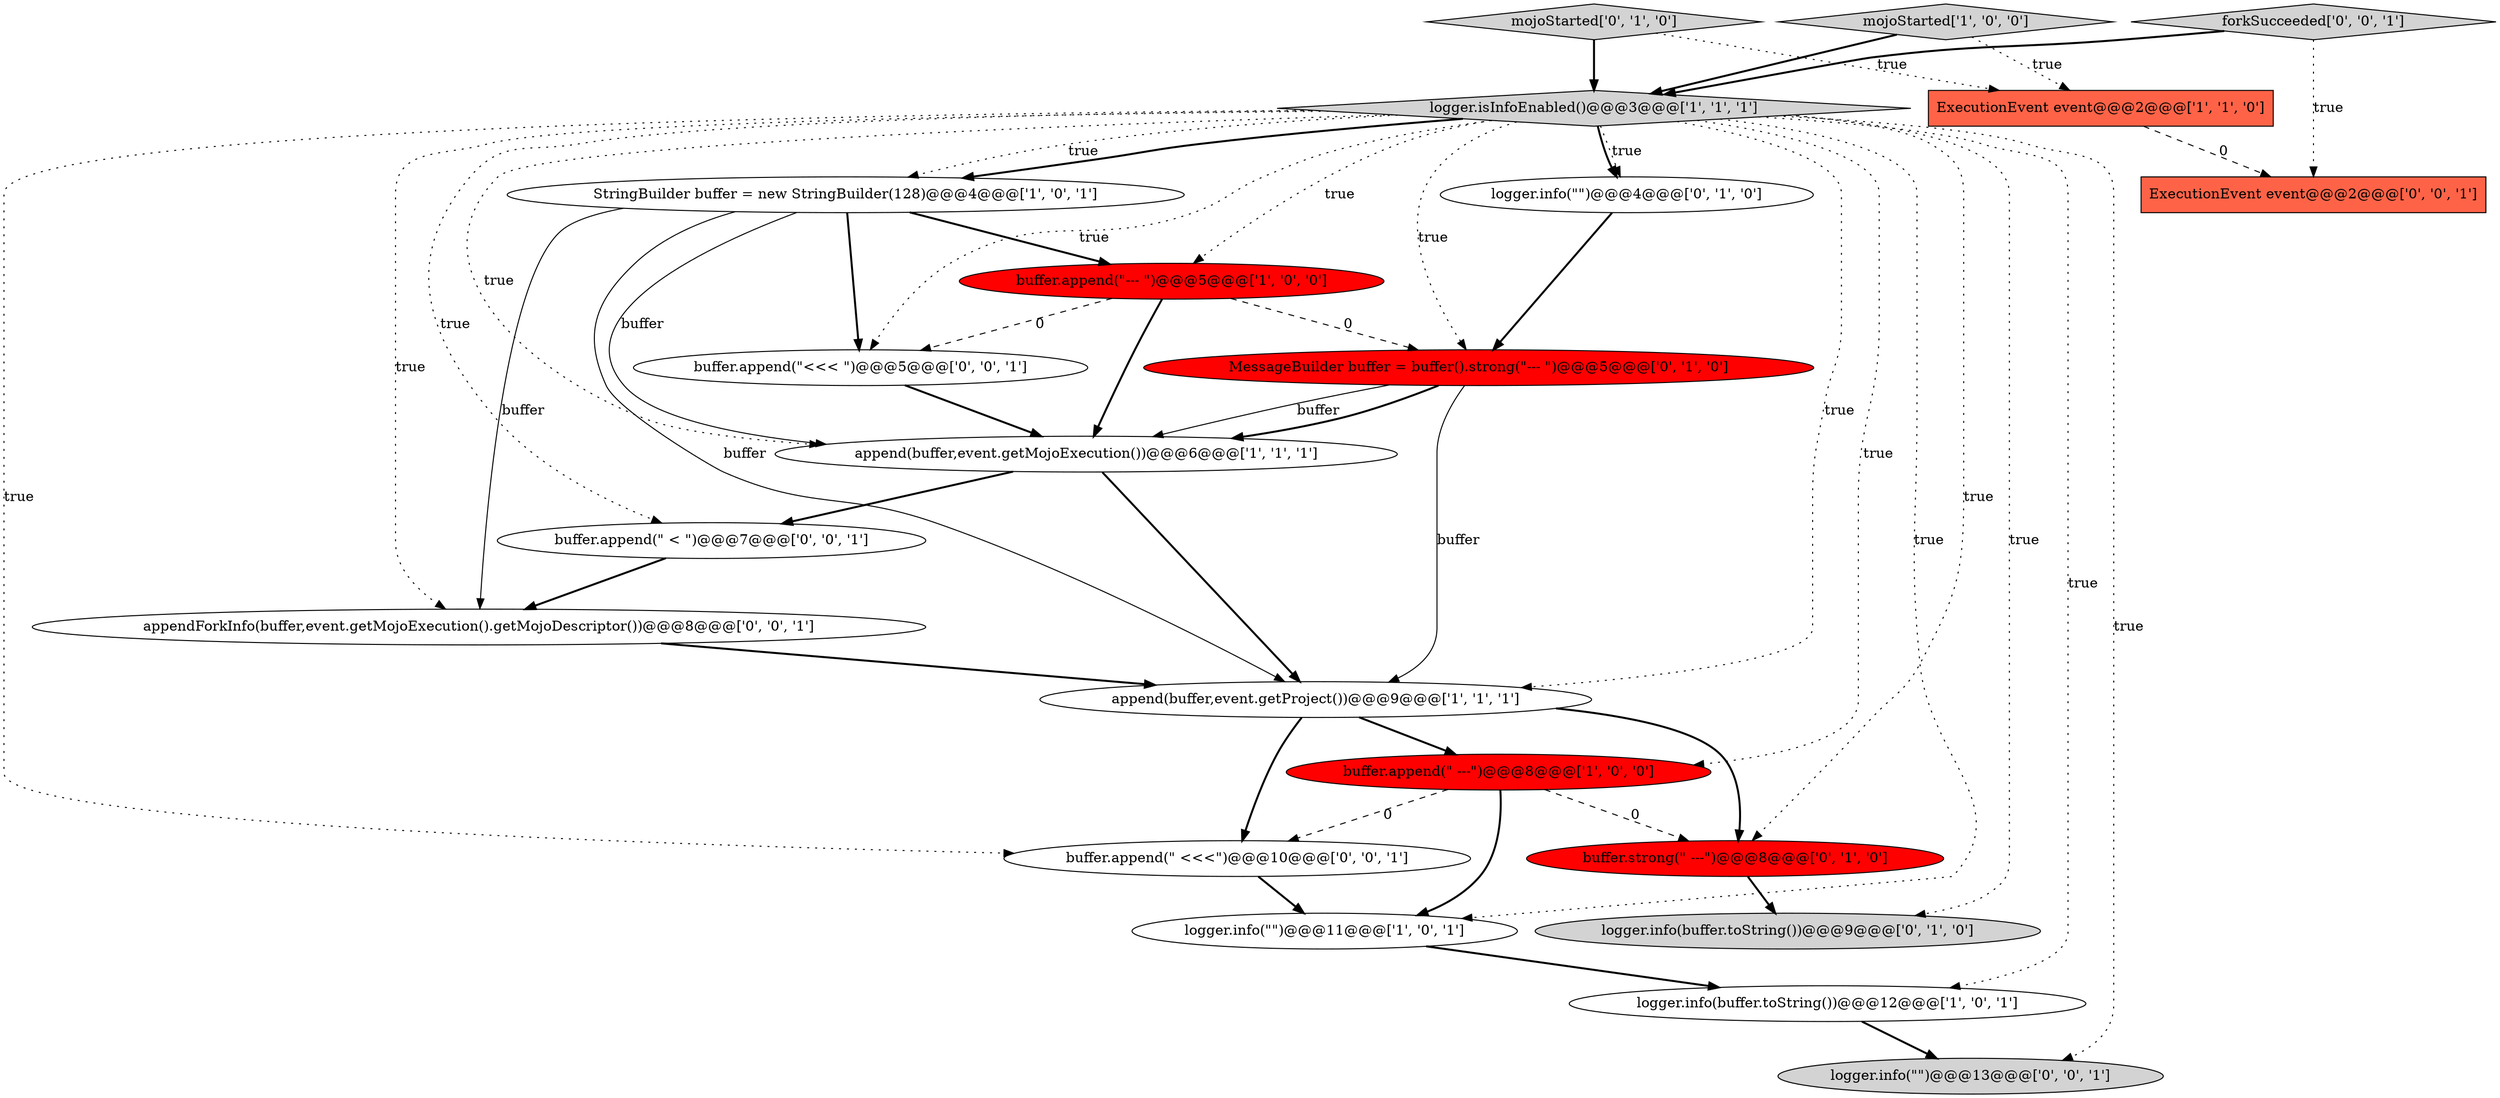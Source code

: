 digraph {
21 [style = filled, label = "buffer.append(\"<<< \")@@@5@@@['0', '0', '1']", fillcolor = white, shape = ellipse image = "AAA0AAABBB3BBB"];
5 [style = filled, label = "logger.info(\"\")@@@11@@@['1', '0', '1']", fillcolor = white, shape = ellipse image = "AAA0AAABBB1BBB"];
9 [style = filled, label = "StringBuilder buffer = new StringBuilder(128)@@@4@@@['1', '0', '1']", fillcolor = white, shape = ellipse image = "AAA0AAABBB1BBB"];
20 [style = filled, label = "buffer.append(\" <<<\")@@@10@@@['0', '0', '1']", fillcolor = white, shape = ellipse image = "AAA0AAABBB3BBB"];
14 [style = filled, label = "logger.info(\"\")@@@4@@@['0', '1', '0']", fillcolor = white, shape = ellipse image = "AAA0AAABBB2BBB"];
16 [style = filled, label = "forkSucceeded['0', '0', '1']", fillcolor = lightgray, shape = diamond image = "AAA0AAABBB3BBB"];
6 [style = filled, label = "logger.isInfoEnabled()@@@3@@@['1', '1', '1']", fillcolor = lightgray, shape = diamond image = "AAA0AAABBB1BBB"];
0 [style = filled, label = "append(buffer,event.getMojoExecution())@@@6@@@['1', '1', '1']", fillcolor = white, shape = ellipse image = "AAA0AAABBB1BBB"];
13 [style = filled, label = "logger.info(buffer.toString())@@@9@@@['0', '1', '0']", fillcolor = lightgray, shape = ellipse image = "AAA0AAABBB2BBB"];
19 [style = filled, label = "buffer.append(\" < \")@@@7@@@['0', '0', '1']", fillcolor = white, shape = ellipse image = "AAA0AAABBB3BBB"];
11 [style = filled, label = "MessageBuilder buffer = buffer().strong(\"--- \")@@@5@@@['0', '1', '0']", fillcolor = red, shape = ellipse image = "AAA1AAABBB2BBB"];
18 [style = filled, label = "ExecutionEvent event@@@2@@@['0', '0', '1']", fillcolor = tomato, shape = box image = "AAA0AAABBB3BBB"];
3 [style = filled, label = "buffer.append(\" ---\")@@@8@@@['1', '0', '0']", fillcolor = red, shape = ellipse image = "AAA1AAABBB1BBB"];
15 [style = filled, label = "logger.info(\"\")@@@13@@@['0', '0', '1']", fillcolor = lightgray, shape = ellipse image = "AAA0AAABBB3BBB"];
12 [style = filled, label = "buffer.strong(\" ---\")@@@8@@@['0', '1', '0']", fillcolor = red, shape = ellipse image = "AAA1AAABBB2BBB"];
7 [style = filled, label = "mojoStarted['1', '0', '0']", fillcolor = lightgray, shape = diamond image = "AAA0AAABBB1BBB"];
2 [style = filled, label = "buffer.append(\"--- \")@@@5@@@['1', '0', '0']", fillcolor = red, shape = ellipse image = "AAA1AAABBB1BBB"];
4 [style = filled, label = "append(buffer,event.getProject())@@@9@@@['1', '1', '1']", fillcolor = white, shape = ellipse image = "AAA0AAABBB1BBB"];
10 [style = filled, label = "mojoStarted['0', '1', '0']", fillcolor = lightgray, shape = diamond image = "AAA0AAABBB2BBB"];
17 [style = filled, label = "appendForkInfo(buffer,event.getMojoExecution().getMojoDescriptor())@@@8@@@['0', '0', '1']", fillcolor = white, shape = ellipse image = "AAA0AAABBB3BBB"];
1 [style = filled, label = "ExecutionEvent event@@@2@@@['1', '1', '0']", fillcolor = tomato, shape = box image = "AAA0AAABBB1BBB"];
8 [style = filled, label = "logger.info(buffer.toString())@@@12@@@['1', '0', '1']", fillcolor = white, shape = ellipse image = "AAA0AAABBB1BBB"];
9->17 [style = solid, label="buffer"];
4->3 [style = bold, label=""];
5->8 [style = bold, label=""];
8->15 [style = bold, label=""];
21->0 [style = bold, label=""];
9->2 [style = bold, label=""];
0->19 [style = bold, label=""];
16->6 [style = bold, label=""];
6->13 [style = dotted, label="true"];
1->18 [style = dashed, label="0"];
19->17 [style = bold, label=""];
6->19 [style = dotted, label="true"];
6->17 [style = dotted, label="true"];
10->6 [style = bold, label=""];
11->0 [style = solid, label="buffer"];
6->20 [style = dotted, label="true"];
20->5 [style = bold, label=""];
6->14 [style = bold, label=""];
11->4 [style = solid, label="buffer"];
12->13 [style = bold, label=""];
6->14 [style = dotted, label="true"];
2->0 [style = bold, label=""];
6->2 [style = dotted, label="true"];
3->5 [style = bold, label=""];
11->0 [style = bold, label=""];
3->12 [style = dashed, label="0"];
6->4 [style = dotted, label="true"];
6->9 [style = dotted, label="true"];
2->21 [style = dashed, label="0"];
0->4 [style = bold, label=""];
6->8 [style = dotted, label="true"];
9->4 [style = solid, label="buffer"];
3->20 [style = dashed, label="0"];
7->6 [style = bold, label=""];
4->20 [style = bold, label=""];
9->21 [style = bold, label=""];
9->0 [style = solid, label="buffer"];
4->12 [style = bold, label=""];
2->11 [style = dashed, label="0"];
6->12 [style = dotted, label="true"];
6->0 [style = dotted, label="true"];
6->11 [style = dotted, label="true"];
10->1 [style = dotted, label="true"];
6->21 [style = dotted, label="true"];
6->3 [style = dotted, label="true"];
7->1 [style = dotted, label="true"];
6->9 [style = bold, label=""];
14->11 [style = bold, label=""];
17->4 [style = bold, label=""];
6->5 [style = dotted, label="true"];
6->15 [style = dotted, label="true"];
16->18 [style = dotted, label="true"];
}
